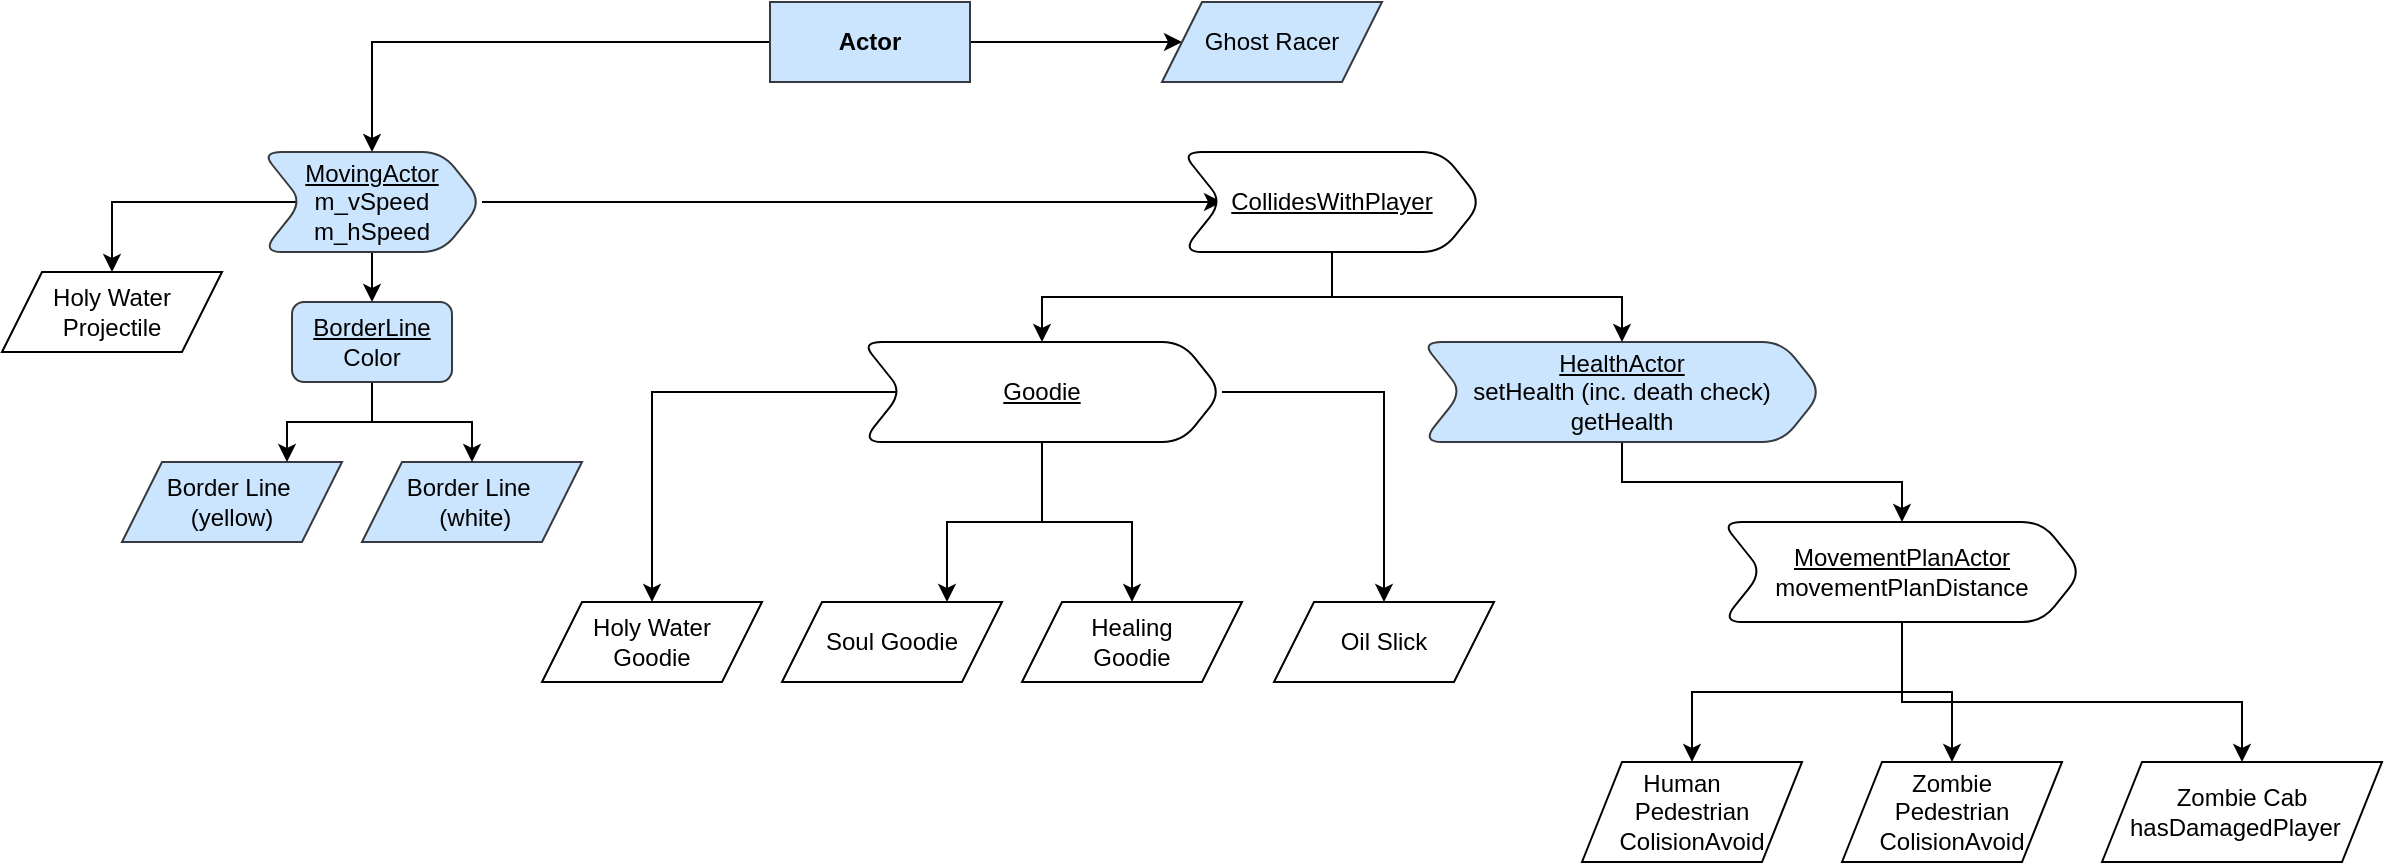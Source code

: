 <mxfile version="14.3.1" type="device"><diagram id="C5RBs43oDa-KdzZeNtuy" name="Page-1"><mxGraphModel dx="1808" dy="526" grid="1" gridSize="10" guides="1" tooltips="1" connect="1" arrows="1" fold="1" page="1" pageScale="1" pageWidth="827" pageHeight="1169" math="0" shadow="0"><root><mxCell id="WIyWlLk6GJQsqaUBKTNV-0"/><mxCell id="WIyWlLk6GJQsqaUBKTNV-1" parent="WIyWlLk6GJQsqaUBKTNV-0"/><mxCell id="lRX2l_TiRmjg-ra4RfsF-21" style="edgeStyle=orthogonalEdgeStyle;rounded=0;orthogonalLoop=1;jettySize=auto;html=1;entryX=0.5;entryY=0;entryDx=0;entryDy=0;" edge="1" parent="WIyWlLk6GJQsqaUBKTNV-1" source="lRX2l_TiRmjg-ra4RfsF-0" target="lRX2l_TiRmjg-ra4RfsF-19"><mxGeometry relative="1" as="geometry"/></mxCell><mxCell id="lRX2l_TiRmjg-ra4RfsF-58" style="edgeStyle=orthogonalEdgeStyle;rounded=0;orthogonalLoop=1;jettySize=auto;html=1;" edge="1" parent="WIyWlLk6GJQsqaUBKTNV-1" source="lRX2l_TiRmjg-ra4RfsF-0" target="lRX2l_TiRmjg-ra4RfsF-2"><mxGeometry relative="1" as="geometry"/></mxCell><mxCell id="lRX2l_TiRmjg-ra4RfsF-0" value="&lt;b&gt;Actor&lt;/b&gt;" style="rounded=0;whiteSpace=wrap;html=1;fillColor=#cce5ff;strokeColor=#36393d;" vertex="1" parent="WIyWlLk6GJQsqaUBKTNV-1"><mxGeometry x="364" y="20" width="100" height="40" as="geometry"/></mxCell><mxCell id="lRX2l_TiRmjg-ra4RfsF-2" value="Ghost Racer" style="shape=parallelogram;perimeter=parallelogramPerimeter;whiteSpace=wrap;html=1;fixedSize=1;fillColor=#cce5ff;strokeColor=#36393d;" vertex="1" parent="WIyWlLk6GJQsqaUBKTNV-1"><mxGeometry x="560" y="20" width="110" height="40" as="geometry"/></mxCell><mxCell id="lRX2l_TiRmjg-ra4RfsF-3" value="Border Line&amp;nbsp; (yellow)" style="shape=parallelogram;perimeter=parallelogramPerimeter;whiteSpace=wrap;html=1;fixedSize=1;fillColor=#cce5ff;strokeColor=#36393d;" vertex="1" parent="WIyWlLk6GJQsqaUBKTNV-1"><mxGeometry x="40" y="250" width="110" height="40" as="geometry"/></mxCell><mxCell id="lRX2l_TiRmjg-ra4RfsF-4" value="Border Line&amp;nbsp; &amp;nbsp;(white)" style="shape=parallelogram;perimeter=parallelogramPerimeter;whiteSpace=wrap;html=1;fixedSize=1;fillColor=#cce5ff;strokeColor=#36393d;" vertex="1" parent="WIyWlLk6GJQsqaUBKTNV-1"><mxGeometry x="160" y="250" width="110" height="40" as="geometry"/></mxCell><mxCell id="lRX2l_TiRmjg-ra4RfsF-5" value="Human&amp;nbsp; &amp;nbsp; Pedestrian&lt;br&gt;ColisionAvoid" style="shape=parallelogram;perimeter=parallelogramPerimeter;whiteSpace=wrap;html=1;fixedSize=1;" vertex="1" parent="WIyWlLk6GJQsqaUBKTNV-1"><mxGeometry x="770" y="400" width="110" height="50" as="geometry"/></mxCell><mxCell id="lRX2l_TiRmjg-ra4RfsF-6" value="Holy Water Projectile" style="shape=parallelogram;perimeter=parallelogramPerimeter;whiteSpace=wrap;html=1;fixedSize=1;" vertex="1" parent="WIyWlLk6GJQsqaUBKTNV-1"><mxGeometry x="-20" y="155" width="110" height="40" as="geometry"/></mxCell><mxCell id="lRX2l_TiRmjg-ra4RfsF-7" value="Soul Goodie" style="shape=parallelogram;perimeter=parallelogramPerimeter;whiteSpace=wrap;html=1;fixedSize=1;" vertex="1" parent="WIyWlLk6GJQsqaUBKTNV-1"><mxGeometry x="370" y="320" width="110" height="40" as="geometry"/></mxCell><mxCell id="lRX2l_TiRmjg-ra4RfsF-8" value="Holy Water &lt;br&gt;Goodie" style="shape=parallelogram;perimeter=parallelogramPerimeter;whiteSpace=wrap;html=1;fixedSize=1;" vertex="1" parent="WIyWlLk6GJQsqaUBKTNV-1"><mxGeometry x="250" y="320" width="110" height="40" as="geometry"/></mxCell><mxCell id="lRX2l_TiRmjg-ra4RfsF-9" value="Healing &lt;br&gt;Goodie" style="shape=parallelogram;perimeter=parallelogramPerimeter;whiteSpace=wrap;html=1;fixedSize=1;" vertex="1" parent="WIyWlLk6GJQsqaUBKTNV-1"><mxGeometry x="490" y="320" width="110" height="40" as="geometry"/></mxCell><mxCell id="lRX2l_TiRmjg-ra4RfsF-10" value="Oil Slick" style="shape=parallelogram;perimeter=parallelogramPerimeter;whiteSpace=wrap;html=1;fixedSize=1;" vertex="1" parent="WIyWlLk6GJQsqaUBKTNV-1"><mxGeometry x="616" y="320" width="110" height="40" as="geometry"/></mxCell><mxCell id="lRX2l_TiRmjg-ra4RfsF-11" value="Zombie Cab&lt;br&gt;hasDamagedPlayer&amp;nbsp;&amp;nbsp;" style="shape=parallelogram;perimeter=parallelogramPerimeter;whiteSpace=wrap;html=1;fixedSize=1;" vertex="1" parent="WIyWlLk6GJQsqaUBKTNV-1"><mxGeometry x="1030" y="400" width="140" height="50" as="geometry"/></mxCell><mxCell id="lRX2l_TiRmjg-ra4RfsF-12" value="Zombie &lt;br&gt;Pedestrian&lt;br&gt;ColisionAvoid" style="shape=parallelogram;perimeter=parallelogramPerimeter;whiteSpace=wrap;html=1;fixedSize=1;" vertex="1" parent="WIyWlLk6GJQsqaUBKTNV-1"><mxGeometry x="900" y="400" width="110" height="50" as="geometry"/></mxCell><mxCell id="lRX2l_TiRmjg-ra4RfsF-15" style="edgeStyle=orthogonalEdgeStyle;rounded=0;orthogonalLoop=1;jettySize=auto;html=1;entryX=0.75;entryY=0;entryDx=0;entryDy=0;" edge="1" parent="WIyWlLk6GJQsqaUBKTNV-1" source="lRX2l_TiRmjg-ra4RfsF-14" target="lRX2l_TiRmjg-ra4RfsF-3"><mxGeometry relative="1" as="geometry"/></mxCell><mxCell id="lRX2l_TiRmjg-ra4RfsF-16" style="edgeStyle=orthogonalEdgeStyle;rounded=0;orthogonalLoop=1;jettySize=auto;html=1;entryX=0.5;entryY=0;entryDx=0;entryDy=0;" edge="1" parent="WIyWlLk6GJQsqaUBKTNV-1" source="lRX2l_TiRmjg-ra4RfsF-14" target="lRX2l_TiRmjg-ra4RfsF-4"><mxGeometry relative="1" as="geometry"/></mxCell><mxCell id="lRX2l_TiRmjg-ra4RfsF-14" value="&lt;u&gt;BorderLine&lt;/u&gt;&lt;br&gt;Color" style="rounded=1;whiteSpace=wrap;html=1;fillColor=#cce5ff;strokeColor=#36393d;" vertex="1" parent="WIyWlLk6GJQsqaUBKTNV-1"><mxGeometry x="125" y="170" width="80" height="40" as="geometry"/></mxCell><mxCell id="lRX2l_TiRmjg-ra4RfsF-23" style="edgeStyle=orthogonalEdgeStyle;rounded=0;orthogonalLoop=1;jettySize=auto;html=1;" edge="1" parent="WIyWlLk6GJQsqaUBKTNV-1" source="lRX2l_TiRmjg-ra4RfsF-19" target="lRX2l_TiRmjg-ra4RfsF-14"><mxGeometry relative="1" as="geometry"/></mxCell><mxCell id="lRX2l_TiRmjg-ra4RfsF-49" style="edgeStyle=orthogonalEdgeStyle;rounded=0;orthogonalLoop=1;jettySize=auto;html=1;entryX=0.5;entryY=0;entryDx=0;entryDy=0;" edge="1" parent="WIyWlLk6GJQsqaUBKTNV-1" source="lRX2l_TiRmjg-ra4RfsF-19" target="lRX2l_TiRmjg-ra4RfsF-6"><mxGeometry relative="1" as="geometry"/></mxCell><mxCell id="lRX2l_TiRmjg-ra4RfsF-53" style="edgeStyle=orthogonalEdgeStyle;rounded=0;orthogonalLoop=1;jettySize=auto;html=1;" edge="1" parent="WIyWlLk6GJQsqaUBKTNV-1" source="lRX2l_TiRmjg-ra4RfsF-19" target="lRX2l_TiRmjg-ra4RfsF-51"><mxGeometry relative="1" as="geometry"/></mxCell><mxCell id="lRX2l_TiRmjg-ra4RfsF-19" value="&lt;u&gt;MovingActor&lt;/u&gt;&lt;br&gt;m_vSpeed&lt;br&gt;m_hSpeed" style="shape=step;perimeter=stepPerimeter;whiteSpace=wrap;html=1;fixedSize=1;rounded=1;glass=0;fillColor=#cce5ff;strokeColor=#36393d;" vertex="1" parent="WIyWlLk6GJQsqaUBKTNV-1"><mxGeometry x="110" y="95" width="110" height="50" as="geometry"/></mxCell><mxCell id="lRX2l_TiRmjg-ra4RfsF-32" style="edgeStyle=orthogonalEdgeStyle;rounded=0;orthogonalLoop=1;jettySize=auto;html=1;" edge="1" parent="WIyWlLk6GJQsqaUBKTNV-1" source="lRX2l_TiRmjg-ra4RfsF-25" target="lRX2l_TiRmjg-ra4RfsF-31"><mxGeometry relative="1" as="geometry"/></mxCell><mxCell id="lRX2l_TiRmjg-ra4RfsF-25" value="&lt;u&gt;HealthActor&lt;/u&gt;&lt;br&gt;setHealth (inc. death check)&lt;br&gt;getHealth" style="shape=step;perimeter=stepPerimeter;whiteSpace=wrap;html=1;fixedSize=1;rounded=1;glass=0;fillColor=#cce5ff;strokeColor=#36393d;" vertex="1" parent="WIyWlLk6GJQsqaUBKTNV-1"><mxGeometry x="690" y="190" width="200" height="50" as="geometry"/></mxCell><mxCell id="lRX2l_TiRmjg-ra4RfsF-59" style="edgeStyle=orthogonalEdgeStyle;rounded=0;orthogonalLoop=1;jettySize=auto;html=1;entryX=0.5;entryY=0;entryDx=0;entryDy=0;" edge="1" parent="WIyWlLk6GJQsqaUBKTNV-1" source="lRX2l_TiRmjg-ra4RfsF-31" target="lRX2l_TiRmjg-ra4RfsF-12"><mxGeometry relative="1" as="geometry"/></mxCell><mxCell id="lRX2l_TiRmjg-ra4RfsF-60" style="edgeStyle=orthogonalEdgeStyle;rounded=0;orthogonalLoop=1;jettySize=auto;html=1;entryX=0.5;entryY=0;entryDx=0;entryDy=0;" edge="1" parent="WIyWlLk6GJQsqaUBKTNV-1" source="lRX2l_TiRmjg-ra4RfsF-31" target="lRX2l_TiRmjg-ra4RfsF-5"><mxGeometry relative="1" as="geometry"/></mxCell><mxCell id="lRX2l_TiRmjg-ra4RfsF-61" style="edgeStyle=orthogonalEdgeStyle;rounded=0;orthogonalLoop=1;jettySize=auto;html=1;entryX=0.5;entryY=0;entryDx=0;entryDy=0;" edge="1" parent="WIyWlLk6GJQsqaUBKTNV-1" source="lRX2l_TiRmjg-ra4RfsF-31" target="lRX2l_TiRmjg-ra4RfsF-11"><mxGeometry relative="1" as="geometry"><Array as="points"><mxPoint x="930" y="370"/><mxPoint x="1100" y="370"/></Array></mxGeometry></mxCell><mxCell id="lRX2l_TiRmjg-ra4RfsF-31" value="&lt;u&gt;MovementPlanActor&lt;/u&gt;&lt;br&gt;movementPlanDistance&lt;br&gt;" style="shape=step;perimeter=stepPerimeter;whiteSpace=wrap;html=1;fixedSize=1;rounded=1;glass=0;" vertex="1" parent="WIyWlLk6GJQsqaUBKTNV-1"><mxGeometry x="840" y="280" width="180" height="50" as="geometry"/></mxCell><mxCell id="lRX2l_TiRmjg-ra4RfsF-40" style="edgeStyle=orthogonalEdgeStyle;rounded=0;orthogonalLoop=1;jettySize=auto;html=1;" edge="1" parent="WIyWlLk6GJQsqaUBKTNV-1" source="lRX2l_TiRmjg-ra4RfsF-33" target="lRX2l_TiRmjg-ra4RfsF-10"><mxGeometry relative="1" as="geometry"/></mxCell><mxCell id="lRX2l_TiRmjg-ra4RfsF-43" style="edgeStyle=orthogonalEdgeStyle;rounded=0;orthogonalLoop=1;jettySize=auto;html=1;" edge="1" parent="WIyWlLk6GJQsqaUBKTNV-1" source="lRX2l_TiRmjg-ra4RfsF-33" target="lRX2l_TiRmjg-ra4RfsF-8"><mxGeometry relative="1" as="geometry"/></mxCell><mxCell id="lRX2l_TiRmjg-ra4RfsF-46" value="" style="edgeStyle=orthogonalEdgeStyle;rounded=0;orthogonalLoop=1;jettySize=auto;html=1;" edge="1" parent="WIyWlLk6GJQsqaUBKTNV-1" source="lRX2l_TiRmjg-ra4RfsF-33" target="lRX2l_TiRmjg-ra4RfsF-9"><mxGeometry relative="1" as="geometry"/></mxCell><mxCell id="lRX2l_TiRmjg-ra4RfsF-48" style="edgeStyle=orthogonalEdgeStyle;rounded=0;orthogonalLoop=1;jettySize=auto;html=1;entryX=0.75;entryY=0;entryDx=0;entryDy=0;" edge="1" parent="WIyWlLk6GJQsqaUBKTNV-1" source="lRX2l_TiRmjg-ra4RfsF-33" target="lRX2l_TiRmjg-ra4RfsF-7"><mxGeometry relative="1" as="geometry"/></mxCell><mxCell id="lRX2l_TiRmjg-ra4RfsF-33" value="&lt;u&gt;Goodie&lt;/u&gt;" style="shape=step;perimeter=stepPerimeter;whiteSpace=wrap;html=1;fixedSize=1;rounded=1;glass=0;" vertex="1" parent="WIyWlLk6GJQsqaUBKTNV-1"><mxGeometry x="410" y="190" width="180" height="50" as="geometry"/></mxCell><mxCell id="lRX2l_TiRmjg-ra4RfsF-54" style="edgeStyle=orthogonalEdgeStyle;rounded=0;orthogonalLoop=1;jettySize=auto;html=1;" edge="1" parent="WIyWlLk6GJQsqaUBKTNV-1" source="lRX2l_TiRmjg-ra4RfsF-51" target="lRX2l_TiRmjg-ra4RfsF-33"><mxGeometry relative="1" as="geometry"/></mxCell><mxCell id="lRX2l_TiRmjg-ra4RfsF-57" style="edgeStyle=orthogonalEdgeStyle;rounded=0;orthogonalLoop=1;jettySize=auto;html=1;" edge="1" parent="WIyWlLk6GJQsqaUBKTNV-1" source="lRX2l_TiRmjg-ra4RfsF-51" target="lRX2l_TiRmjg-ra4RfsF-25"><mxGeometry relative="1" as="geometry"/></mxCell><mxCell id="lRX2l_TiRmjg-ra4RfsF-51" value="&lt;u&gt;CollidesWithPlayer&lt;/u&gt;" style="shape=step;perimeter=stepPerimeter;whiteSpace=wrap;html=1;fixedSize=1;rounded=1;glass=0;" vertex="1" parent="WIyWlLk6GJQsqaUBKTNV-1"><mxGeometry x="570" y="95" width="150" height="50" as="geometry"/></mxCell></root></mxGraphModel></diagram></mxfile>